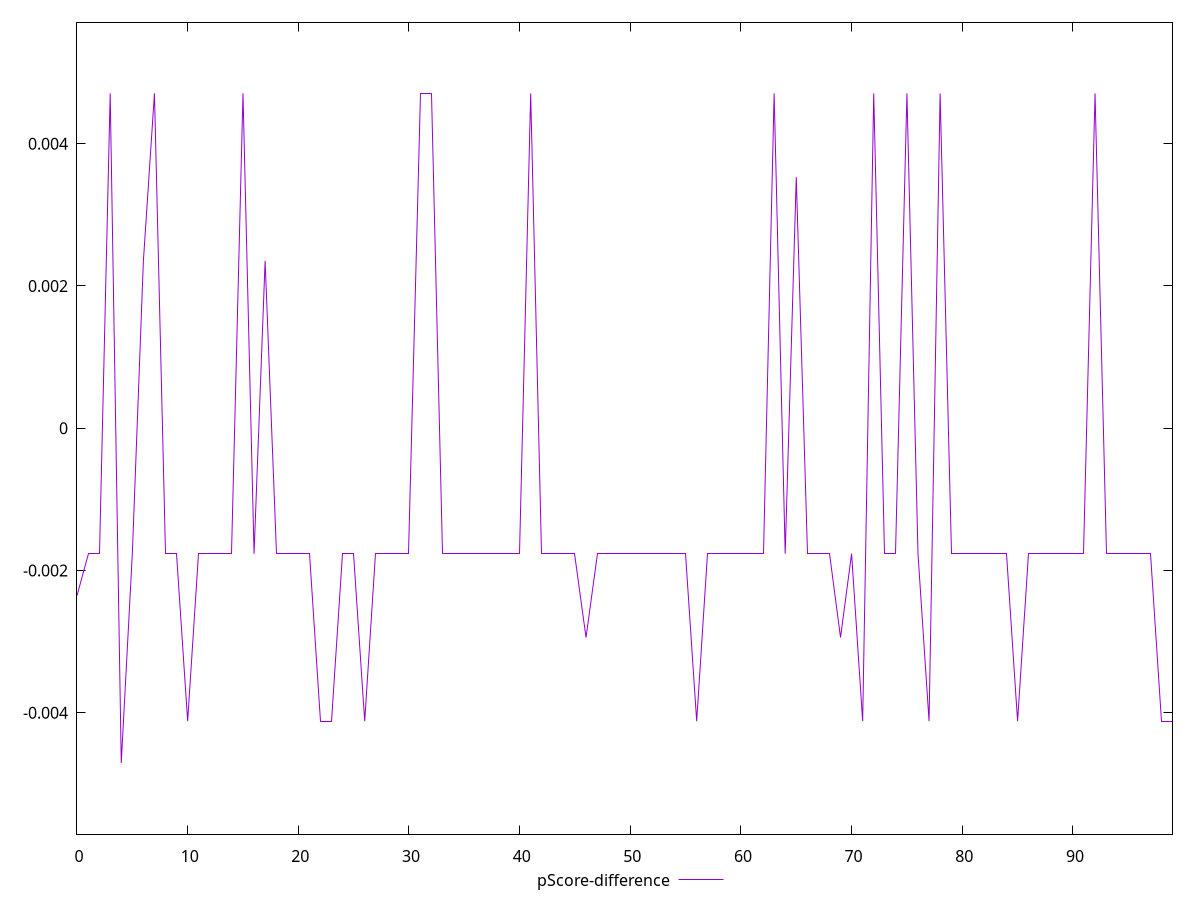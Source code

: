 reset

$pScoreDifference <<EOF
0 -0.002352941176470613
1 -0.001764705882352946
2 -0.001764705882352946
3 0.004705882352941171
4 -0.004705882352941171
5 -0.001764705882352946
6 0.0023529411764705577
7 0.004705882352941171
8 -0.001764705882352946
9 -0.001764705882352946
10 -0.004117647058823559
11 -0.001764705882352946
12 -0.001764705882352946
13 -0.001764705882352946
14 -0.001764705882352946
15 0.004705882352941115
16 -0.001764705882352946
17 0.0023529411764705577
18 -0.001764705882352946
19 -0.001764705882352946
20 -0.001764705882352946
21 -0.001764705882352946
22 -0.004117647058823504
23 -0.004117647058823559
24 -0.001764705882352946
25 -0.001764705882352946
26 -0.004117647058823504
27 -0.001764705882352946
28 -0.001764705882352946
29 -0.001764705882352946
30 -0.001764705882352946
31 0.004705882352941115
32 0.004705882352941171
33 -0.001764705882352946
34 -0.001764705882352946
35 -0.001764705882352946
36 -0.001764705882352946
37 -0.001764705882352946
38 -0.001764705882352946
39 -0.001764705882352946
40 -0.001764705882352946
41 0.004705882352941115
42 -0.001764705882352946
43 -0.001764705882352946
44 -0.001764705882352946
45 -0.001764705882352946
46 -0.002941176470588225
47 -0.001764705882352946
48 -0.001764705882352946
49 -0.001764705882352946
50 -0.001764705882352946
51 -0.001764705882352946
52 -0.001764705882352946
53 -0.001764705882352946
54 -0.001764705882352946
55 -0.001764705882352946
56 -0.004117647058823559
57 -0.001764705882352946
58 -0.001764705882352946
59 -0.001764705882352946
60 -0.001764705882352946
61 -0.001764705882352946
62 -0.001764705882352946
63 0.004705882352941171
64 -0.001764705882352946
65 0.0035294117647058365
66 -0.001764705882352946
67 -0.001764705882352946
68 -0.001764705882352946
69 -0.002941176470588225
70 -0.001764705882352946
71 -0.004117647058823504
72 0.004705882352941171
73 -0.001764705882352946
74 -0.001764705882352946
75 0.004705882352941115
76 -0.001764705882352946
77 -0.004117647058823504
78 0.004705882352941115
79 -0.001764705882352946
80 -0.001764705882352946
81 -0.001764705882352946
82 -0.001764705882352946
83 -0.001764705882352946
84 -0.001764705882352946
85 -0.004117647058823559
86 -0.001764705882352946
87 -0.001764705882352946
88 -0.001764705882352946
89 -0.001764705882352946
90 -0.001764705882352946
91 -0.001764705882352946
92 0.004705882352941171
93 -0.001764705882352946
94 -0.001764705882352946
95 -0.001764705882352946
96 -0.001764705882352946
97 -0.001764705882352946
98 -0.004117647058823504
99 -0.004117647058823559
EOF

set key outside below
set xrange [0:99]
set yrange [-0.005705882352941171:0.005705882352941171]
set trange [-0.005705882352941171:0.005705882352941171]
set terminal svg size 640, 500 enhanced background rgb 'white'
set output "report_00026_2021-02-22T21:38:55.199Z/uses-text-compression/samples/pages+cached+noadtech+nomedia/pScore-difference/values.svg"

plot $pScoreDifference title "pScore-difference" with line

reset
